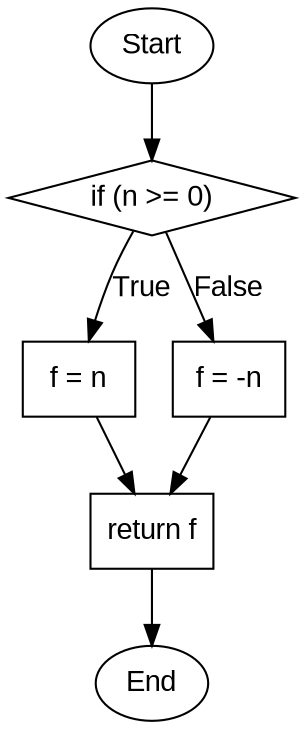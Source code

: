 digraph my_fabs {
    rankdir=TB;
    node [shape=box, fontname=Arial];
    edge [fontname=Arial];

    start [label="Start", shape=ellipse];
    end [label="End", shape=ellipse];
    cond [label="if (n >= 0)", shape=diamond];
    assign_true [label="f = n"];
    assign_false [label="f = -n"];
    return [label="return f"];

    start -> cond;
    cond -> assign_true [label="True"];
    cond -> assign_false [label="False"];
    assign_true -> return;
    assign_false -> return;
    return -> end;
}